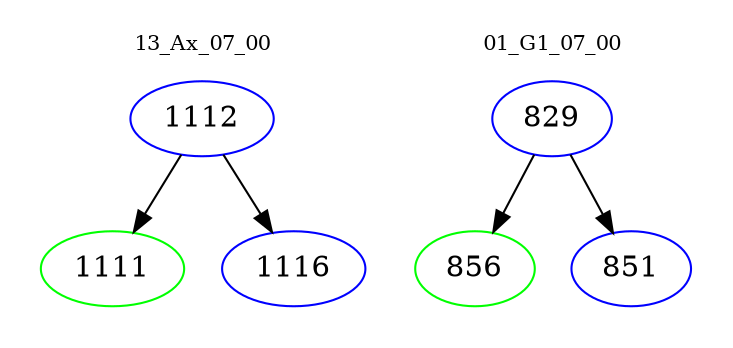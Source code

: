 digraph{
subgraph cluster_0 {
color = white
label = "13_Ax_07_00";
fontsize=10;
T0_1112 [label="1112", color="blue"]
T0_1112 -> T0_1111 [color="black"]
T0_1111 [label="1111", color="green"]
T0_1112 -> T0_1116 [color="black"]
T0_1116 [label="1116", color="blue"]
}
subgraph cluster_1 {
color = white
label = "01_G1_07_00";
fontsize=10;
T1_829 [label="829", color="blue"]
T1_829 -> T1_856 [color="black"]
T1_856 [label="856", color="green"]
T1_829 -> T1_851 [color="black"]
T1_851 [label="851", color="blue"]
}
}
